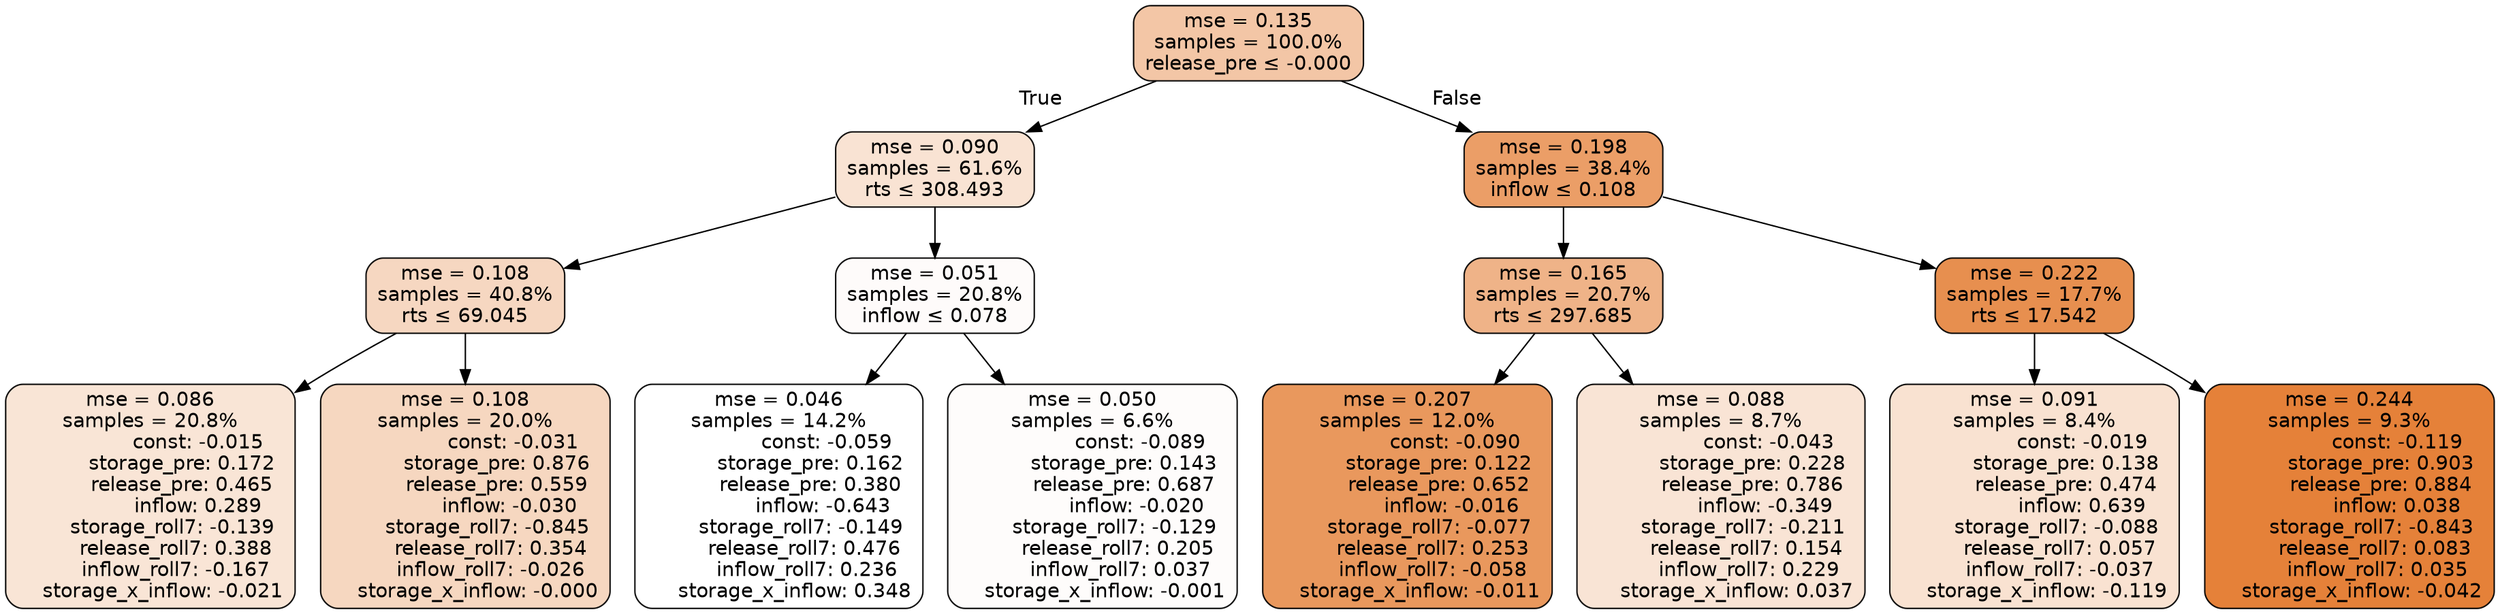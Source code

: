 digraph tree {
bgcolor="transparent"
node [shape=rectangle, style="filled, rounded", color="black", fontname=helvetica] ;
edge [fontname=helvetica] ;
	"0" [label="mse = 0.135
samples = 100.0%
release_pre &le; -0.000", fillcolor="#f3c6a6"]
	"1" [label="mse = 0.090
samples = 61.6%
rts &le; 308.493", fillcolor="#f9e3d3"]
	"2" [label="mse = 0.108
samples = 40.8%
rts &le; 69.045", fillcolor="#f6d7c1"]
	"3" [label="mse = 0.086
samples = 20.8%
               const: -0.015
          storage_pre: 0.172
          release_pre: 0.465
               inflow: 0.289
       storage_roll7: -0.139
        release_roll7: 0.388
        inflow_roll7: -0.167
    storage_x_inflow: -0.021", fillcolor="#f9e5d6"]
	"4" [label="mse = 0.108
samples = 20.0%
               const: -0.031
          storage_pre: 0.876
          release_pre: 0.559
              inflow: -0.030
       storage_roll7: -0.845
        release_roll7: 0.354
        inflow_roll7: -0.026
    storage_x_inflow: -0.000", fillcolor="#f6d7c0"]
	"5" [label="mse = 0.051
samples = 20.8%
inflow &le; 0.078", fillcolor="#fefbfa"]
	"6" [label="mse = 0.046
samples = 14.2%
               const: -0.059
          storage_pre: 0.162
          release_pre: 0.380
              inflow: -0.643
       storage_roll7: -0.149
        release_roll7: 0.476
         inflow_roll7: 0.236
     storage_x_inflow: 0.348", fillcolor="#ffffff"]
	"7" [label="mse = 0.050
samples = 6.6%
               const: -0.089
          storage_pre: 0.143
          release_pre: 0.687
              inflow: -0.020
       storage_roll7: -0.129
        release_roll7: 0.205
         inflow_roll7: 0.037
    storage_x_inflow: -0.001", fillcolor="#fefcfb"]
	"8" [label="mse = 0.198
samples = 38.4%
inflow &le; 0.108", fillcolor="#eb9e67"]
	"9" [label="mse = 0.165
samples = 20.7%
rts &le; 297.685", fillcolor="#efb388"]
	"10" [label="mse = 0.207
samples = 12.0%
               const: -0.090
          storage_pre: 0.122
          release_pre: 0.652
              inflow: -0.016
       storage_roll7: -0.077
        release_roll7: 0.253
        inflow_roll7: -0.058
    storage_x_inflow: -0.011", fillcolor="#e9985d"]
	"11" [label="mse = 0.088
samples = 8.7%
               const: -0.043
          storage_pre: 0.228
          release_pre: 0.786
              inflow: -0.349
       storage_roll7: -0.211
        release_roll7: 0.154
         inflow_roll7: 0.229
     storage_x_inflow: 0.037", fillcolor="#f9e4d5"]
	"12" [label="mse = 0.222
samples = 17.7%
rts &le; 17.542", fillcolor="#e78f4f"]
	"13" [label="mse = 0.091
samples = 8.4%
               const: -0.019
          storage_pre: 0.138
          release_pre: 0.474
               inflow: 0.639
       storage_roll7: -0.088
        release_roll7: 0.057
        inflow_roll7: -0.037
    storage_x_inflow: -0.119", fillcolor="#f9e2d1"]
	"14" [label="mse = 0.244
samples = 9.3%
               const: -0.119
          storage_pre: 0.903
          release_pre: 0.884
               inflow: 0.038
       storage_roll7: -0.843
        release_roll7: 0.083
         inflow_roll7: 0.035
    storage_x_inflow: -0.042", fillcolor="#e58139"]

	"0" -> "1" [labeldistance=2.5, labelangle=45, headlabel="True"]
	"1" -> "2"
	"2" -> "3"
	"2" -> "4"
	"1" -> "5"
	"5" -> "6"
	"5" -> "7"
	"0" -> "8" [labeldistance=2.5, labelangle=-45, headlabel="False"]
	"8" -> "9"
	"9" -> "10"
	"9" -> "11"
	"8" -> "12"
	"12" -> "13"
	"12" -> "14"
}